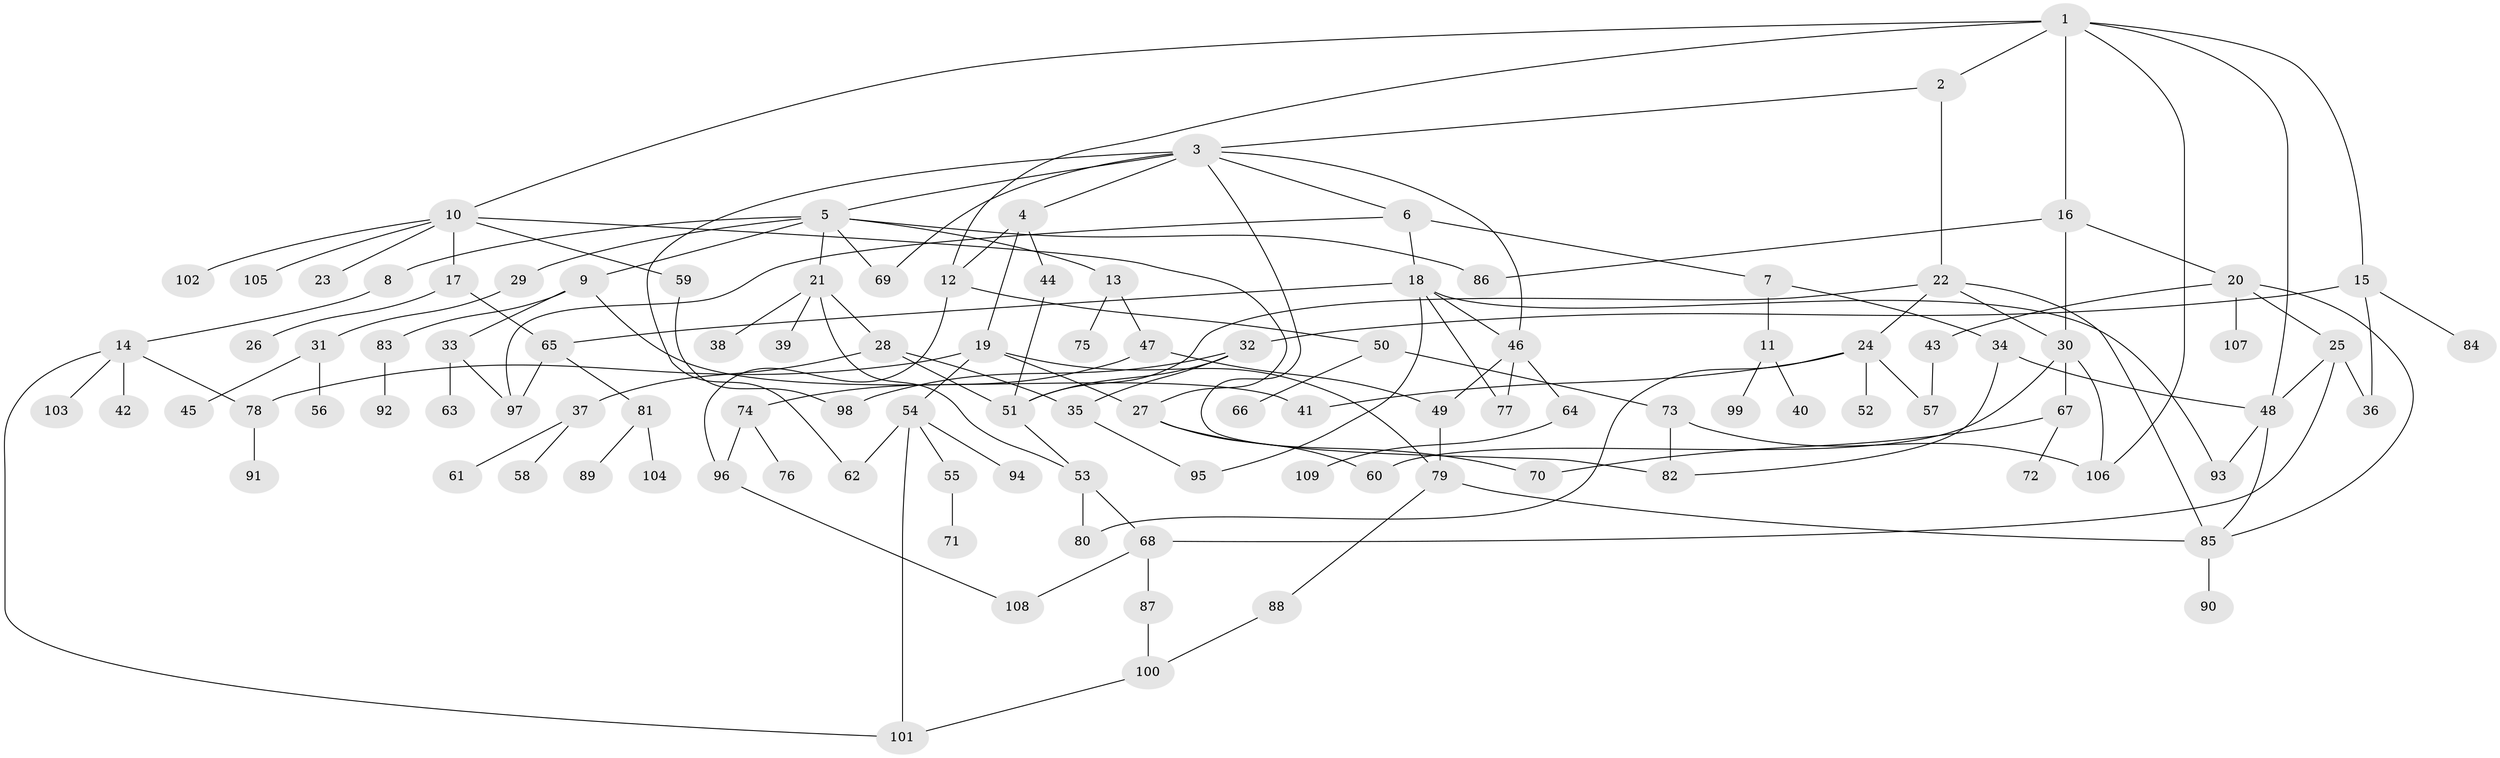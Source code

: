 // coarse degree distribution, {9: 0.015151515151515152, 4: 0.2727272727272727, 3: 0.12121212121212122, 6: 0.07575757575757576, 2: 0.22727272727272727, 1: 0.21212121212121213, 5: 0.030303030303030304, 7: 0.045454545454545456}
// Generated by graph-tools (version 1.1) at 2025/36/03/04/25 23:36:01]
// undirected, 109 vertices, 151 edges
graph export_dot {
  node [color=gray90,style=filled];
  1;
  2;
  3;
  4;
  5;
  6;
  7;
  8;
  9;
  10;
  11;
  12;
  13;
  14;
  15;
  16;
  17;
  18;
  19;
  20;
  21;
  22;
  23;
  24;
  25;
  26;
  27;
  28;
  29;
  30;
  31;
  32;
  33;
  34;
  35;
  36;
  37;
  38;
  39;
  40;
  41;
  42;
  43;
  44;
  45;
  46;
  47;
  48;
  49;
  50;
  51;
  52;
  53;
  54;
  55;
  56;
  57;
  58;
  59;
  60;
  61;
  62;
  63;
  64;
  65;
  66;
  67;
  68;
  69;
  70;
  71;
  72;
  73;
  74;
  75;
  76;
  77;
  78;
  79;
  80;
  81;
  82;
  83;
  84;
  85;
  86;
  87;
  88;
  89;
  90;
  91;
  92;
  93;
  94;
  95;
  96;
  97;
  98;
  99;
  100;
  101;
  102;
  103;
  104;
  105;
  106;
  107;
  108;
  109;
  1 -- 2;
  1 -- 10;
  1 -- 12;
  1 -- 15;
  1 -- 16;
  1 -- 106;
  1 -- 48;
  2 -- 3;
  2 -- 22;
  3 -- 4;
  3 -- 5;
  3 -- 6;
  3 -- 69;
  3 -- 82;
  3 -- 46;
  3 -- 62;
  4 -- 19;
  4 -- 44;
  4 -- 12;
  5 -- 8;
  5 -- 9;
  5 -- 13;
  5 -- 21;
  5 -- 29;
  5 -- 86;
  5 -- 69;
  6 -- 7;
  6 -- 18;
  6 -- 97;
  7 -- 11;
  7 -- 34;
  8 -- 14;
  9 -- 33;
  9 -- 83;
  9 -- 41;
  10 -- 17;
  10 -- 23;
  10 -- 27;
  10 -- 59;
  10 -- 102;
  10 -- 105;
  11 -- 40;
  11 -- 99;
  12 -- 50;
  12 -- 96;
  13 -- 47;
  13 -- 75;
  14 -- 42;
  14 -- 101;
  14 -- 103;
  14 -- 78;
  15 -- 32;
  15 -- 84;
  15 -- 36;
  16 -- 20;
  16 -- 30;
  16 -- 86;
  17 -- 26;
  17 -- 65;
  18 -- 46;
  18 -- 65;
  18 -- 95;
  18 -- 93;
  18 -- 77;
  19 -- 54;
  19 -- 78;
  19 -- 79;
  19 -- 27;
  20 -- 25;
  20 -- 43;
  20 -- 85;
  20 -- 107;
  21 -- 28;
  21 -- 38;
  21 -- 39;
  21 -- 53;
  22 -- 24;
  22 -- 30;
  22 -- 85;
  22 -- 51;
  24 -- 41;
  24 -- 52;
  24 -- 57;
  24 -- 80;
  25 -- 36;
  25 -- 48;
  25 -- 68;
  27 -- 70;
  27 -- 60;
  28 -- 35;
  28 -- 37;
  28 -- 51;
  29 -- 31;
  30 -- 60;
  30 -- 67;
  30 -- 106;
  31 -- 45;
  31 -- 56;
  32 -- 51;
  32 -- 98;
  32 -- 35;
  33 -- 63;
  33 -- 97;
  34 -- 82;
  34 -- 48;
  35 -- 95;
  37 -- 58;
  37 -- 61;
  43 -- 57;
  44 -- 51;
  46 -- 64;
  46 -- 77;
  46 -- 49;
  47 -- 49;
  47 -- 74;
  48 -- 93;
  48 -- 85;
  49 -- 79;
  50 -- 66;
  50 -- 73;
  51 -- 53;
  53 -- 80;
  53 -- 68;
  54 -- 55;
  54 -- 62;
  54 -- 94;
  54 -- 101;
  55 -- 71;
  59 -- 98;
  64 -- 109;
  65 -- 81;
  65 -- 97;
  67 -- 72;
  67 -- 70;
  68 -- 87;
  68 -- 108;
  73 -- 82;
  73 -- 106;
  74 -- 76;
  74 -- 96;
  78 -- 91;
  79 -- 88;
  79 -- 85;
  81 -- 89;
  81 -- 104;
  83 -- 92;
  85 -- 90;
  87 -- 100;
  88 -- 100;
  96 -- 108;
  100 -- 101;
}
